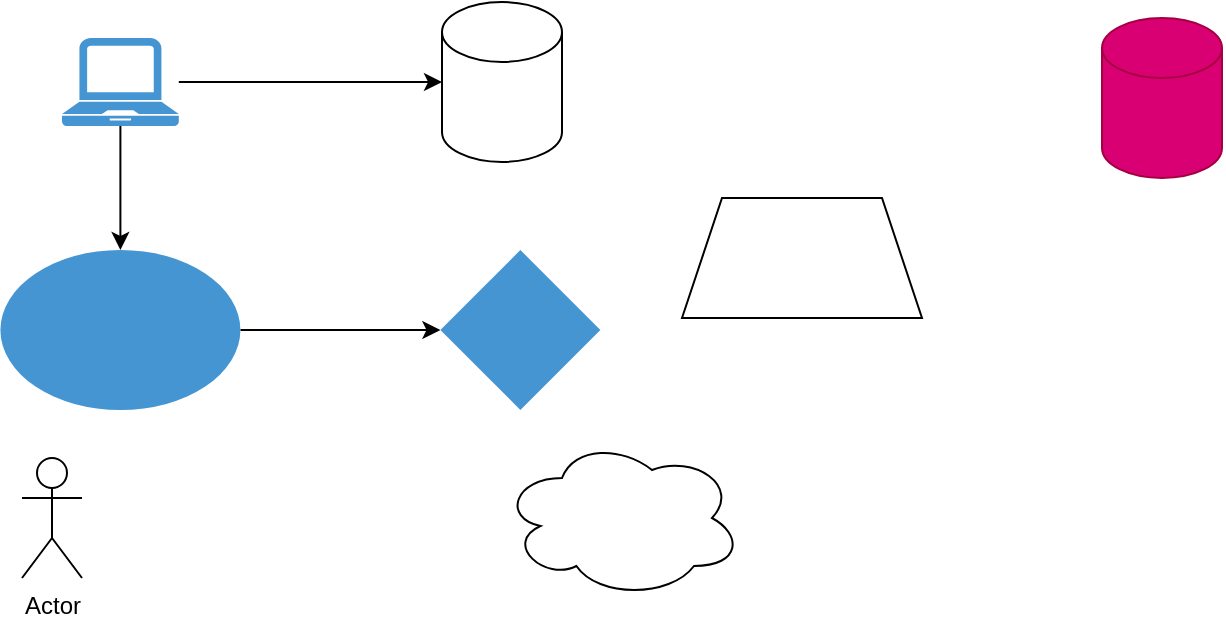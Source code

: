 <mxfile version="13.6.5" type="github">
  <diagram id="TU-M1Av9xpNzfYH4rzJ3" name="Page-1">
    <mxGraphModel dx="946" dy="614" grid="1" gridSize="10" guides="1" tooltips="1" connect="1" arrows="1" fold="1" page="1" pageScale="1" pageWidth="827" pageHeight="1169" math="0" shadow="0">
      <root>
        <mxCell id="0" />
        <mxCell id="1" parent="0" />
        <mxCell id="IK37PlNrV0NtEaVEGTwx-1" value="" style="shape=cylinder2;whiteSpace=wrap;html=1;boundedLbl=1;backgroundOutline=1;size=15;" parent="1" vertex="1">
          <mxGeometry x="320" y="62" width="60" height="80" as="geometry" />
        </mxCell>
        <mxCell id="IK37PlNrV0NtEaVEGTwx-3" value="" style="edgeStyle=orthogonalEdgeStyle;rounded=0;orthogonalLoop=1;jettySize=auto;html=1;" parent="1" source="IK37PlNrV0NtEaVEGTwx-2" target="IK37PlNrV0NtEaVEGTwx-1" edge="1">
          <mxGeometry relative="1" as="geometry" />
        </mxCell>
        <mxCell id="ws6jGBMVWuWPI4QEYnhF-2" value="" style="edgeStyle=orthogonalEdgeStyle;rounded=0;orthogonalLoop=1;jettySize=auto;html=1;" edge="1" parent="1" source="IK37PlNrV0NtEaVEGTwx-2" target="ws6jGBMVWuWPI4QEYnhF-1">
          <mxGeometry relative="1" as="geometry" />
        </mxCell>
        <mxCell id="IK37PlNrV0NtEaVEGTwx-2" value="" style="pointerEvents=1;shadow=0;dashed=0;html=1;strokeColor=none;fillColor=#4495D1;labelPosition=center;verticalLabelPosition=bottom;verticalAlign=top;align=center;outlineConnect=0;shape=mxgraph.veeam.laptop;" parent="1" vertex="1">
          <mxGeometry x="130" y="80" width="58.4" height="44" as="geometry" />
        </mxCell>
        <mxCell id="ws6jGBMVWuWPI4QEYnhF-4" value="" style="edgeStyle=orthogonalEdgeStyle;rounded=0;orthogonalLoop=1;jettySize=auto;html=1;" edge="1" parent="1" source="ws6jGBMVWuWPI4QEYnhF-1" target="ws6jGBMVWuWPI4QEYnhF-3">
          <mxGeometry relative="1" as="geometry" />
        </mxCell>
        <mxCell id="ws6jGBMVWuWPI4QEYnhF-1" value="" style="ellipse;whiteSpace=wrap;html=1;shadow=0;dashed=0;verticalAlign=top;strokeColor=none;fillColor=#4495D1;" vertex="1" parent="1">
          <mxGeometry x="99.2" y="186" width="120" height="80" as="geometry" />
        </mxCell>
        <mxCell id="ws6jGBMVWuWPI4QEYnhF-3" value="" style="rhombus;whiteSpace=wrap;html=1;shadow=0;dashed=0;verticalAlign=top;strokeColor=none;fillColor=#4495D1;" vertex="1" parent="1">
          <mxGeometry x="319.2" y="186" width="80" height="80" as="geometry" />
        </mxCell>
        <mxCell id="ws6jGBMVWuWPI4QEYnhF-5" value="" style="ellipse;shape=cloud;whiteSpace=wrap;html=1;" vertex="1" parent="1">
          <mxGeometry x="350" y="280" width="120" height="80" as="geometry" />
        </mxCell>
        <mxCell id="ws6jGBMVWuWPI4QEYnhF-6" value="" style="shape=trapezoid;perimeter=trapezoidPerimeter;whiteSpace=wrap;html=1;fixedSize=1;" vertex="1" parent="1">
          <mxGeometry x="440" y="160" width="120" height="60" as="geometry" />
        </mxCell>
        <mxCell id="ws6jGBMVWuWPI4QEYnhF-7" value="" style="shape=cylinder2;whiteSpace=wrap;html=1;boundedLbl=1;backgroundOutline=1;size=15;fillColor=#d80073;strokeColor=#A50040;fontColor=#ffffff;" vertex="1" parent="1">
          <mxGeometry x="650" y="70" width="60" height="80" as="geometry" />
        </mxCell>
        <mxCell id="ws6jGBMVWuWPI4QEYnhF-8" value="Actor" style="shape=umlActor;verticalLabelPosition=bottom;verticalAlign=top;html=1;outlineConnect=0;" vertex="1" parent="1">
          <mxGeometry x="110" y="290" width="30" height="60" as="geometry" />
        </mxCell>
      </root>
    </mxGraphModel>
  </diagram>
</mxfile>
